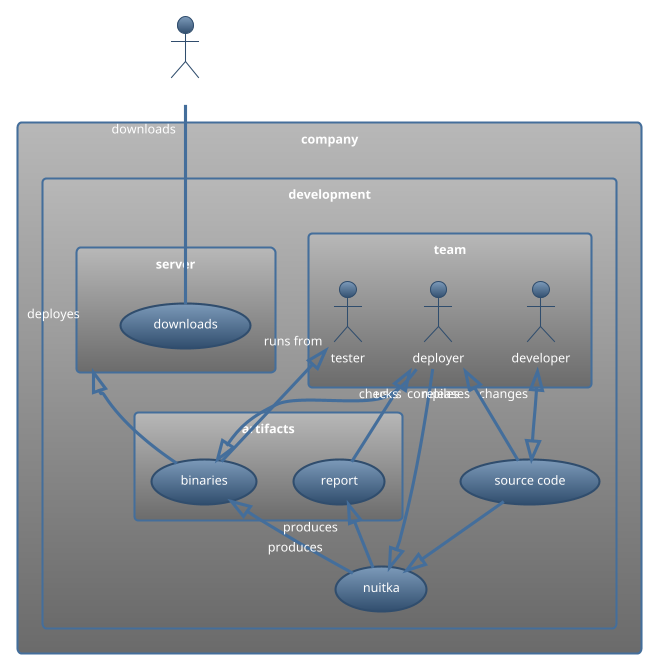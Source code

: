 @startuml
!theme spacelab

actor user

rectangle company {

rectangle development {
    rectangle team {
        actor deployer
        actor developer
        actor tester
    }
    rectangle artifacts {
        (report)
        (binaries)

    }
    developer "changes" ^--^ (source code)
    deployer "compiles" ^-- (source code)
    deployer "uses" --^ (nuitka)
    (source code) --^ (nuitka)
    tester "runs from" ^-- (binaries)
    deployer "releases" --^ (binaries)
    deployer "checks" ^-- (report)
    (nuitka) "produces" --^ (binaries)
    (report) "produces" ^-- (nuitka)
    (binaries) -u-^ "deployes"  server
}


rectangle server {
    (downloads)
    user "downloads" -d- (downloads)
}

}
@enduml